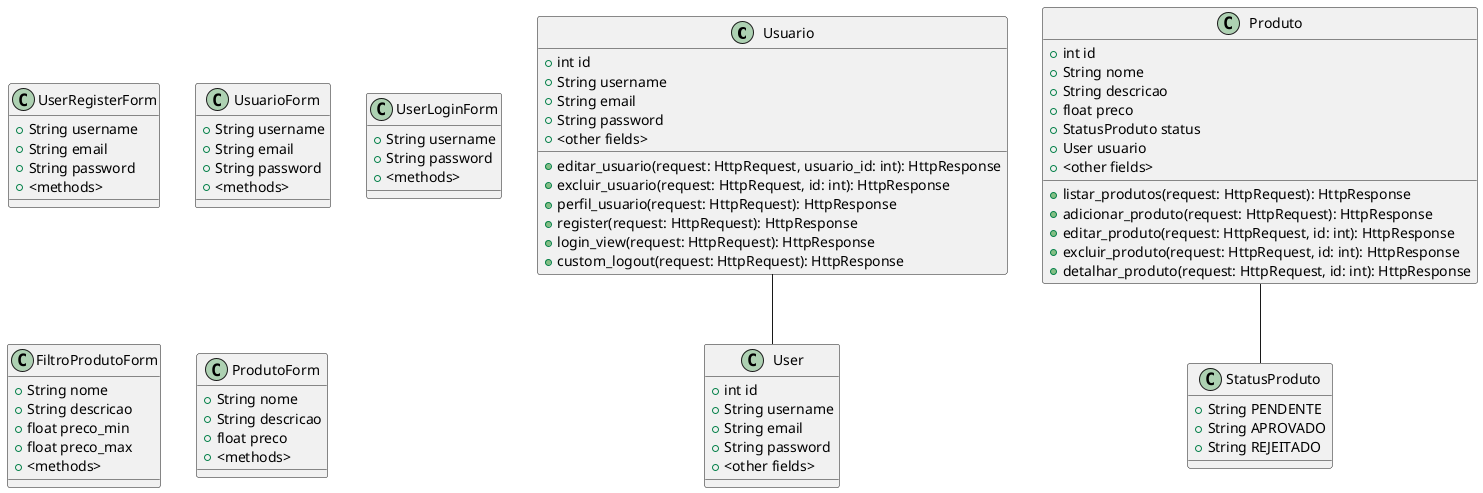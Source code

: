 @startuml

class Usuario {
    +int id
    +String username
    +String email
    +String password
    +<other fields>
    
    +editar_usuario(request: HttpRequest, usuario_id: int): HttpResponse
    +excluir_usuario(request: HttpRequest, id: int): HttpResponse
    +perfil_usuario(request: HttpRequest): HttpResponse
    +register(request: HttpRequest): HttpResponse
    +login_view(request: HttpRequest): HttpResponse
    +custom_logout(request: HttpRequest): HttpResponse
}

class User {
    +int id
    +String username
    +String email
    +String password
    +<other fields>
}

class UserRegisterForm {
    +String username
    +String email
    +String password
    +<methods>
}

class UsuarioForm {
    +String username
    +String email
    +String password
    +<methods>
}

class UserLoginForm {
    +String username
    +String password
    +<methods>
}

class Produto {
    +int id
    +String nome
    +String descricao
    +float preco
    +StatusProduto status
    +User usuario
    +<other fields>
    
    +listar_produtos(request: HttpRequest): HttpResponse
    +adicionar_produto(request: HttpRequest): HttpResponse
    +editar_produto(request: HttpRequest, id: int): HttpResponse
    +excluir_produto(request: HttpRequest, id: int): HttpResponse
    +detalhar_produto(request: HttpRequest, id: int): HttpResponse
}

class StatusProduto {
    +String PENDENTE
    +String APROVADO
    +String REJEITADO
}

class FiltroProdutoForm {
    +String nome
    +String descricao
    +float preco_min
    +float preco_max
    +<methods>
}

class ProdutoForm {
    +String nome
    +String descricao
    +float preco
    +<methods>
}

Usuario -- User
Produto -- StatusProduto

@enduml
